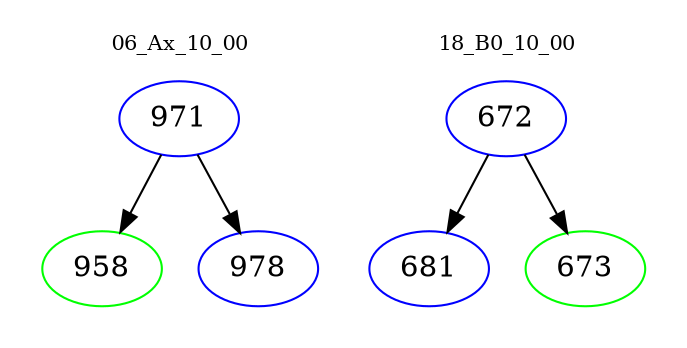 digraph{
subgraph cluster_0 {
color = white
label = "06_Ax_10_00";
fontsize=10;
T0_971 [label="971", color="blue"]
T0_971 -> T0_958 [color="black"]
T0_958 [label="958", color="green"]
T0_971 -> T0_978 [color="black"]
T0_978 [label="978", color="blue"]
}
subgraph cluster_1 {
color = white
label = "18_B0_10_00";
fontsize=10;
T1_672 [label="672", color="blue"]
T1_672 -> T1_681 [color="black"]
T1_681 [label="681", color="blue"]
T1_672 -> T1_673 [color="black"]
T1_673 [label="673", color="green"]
}
}
